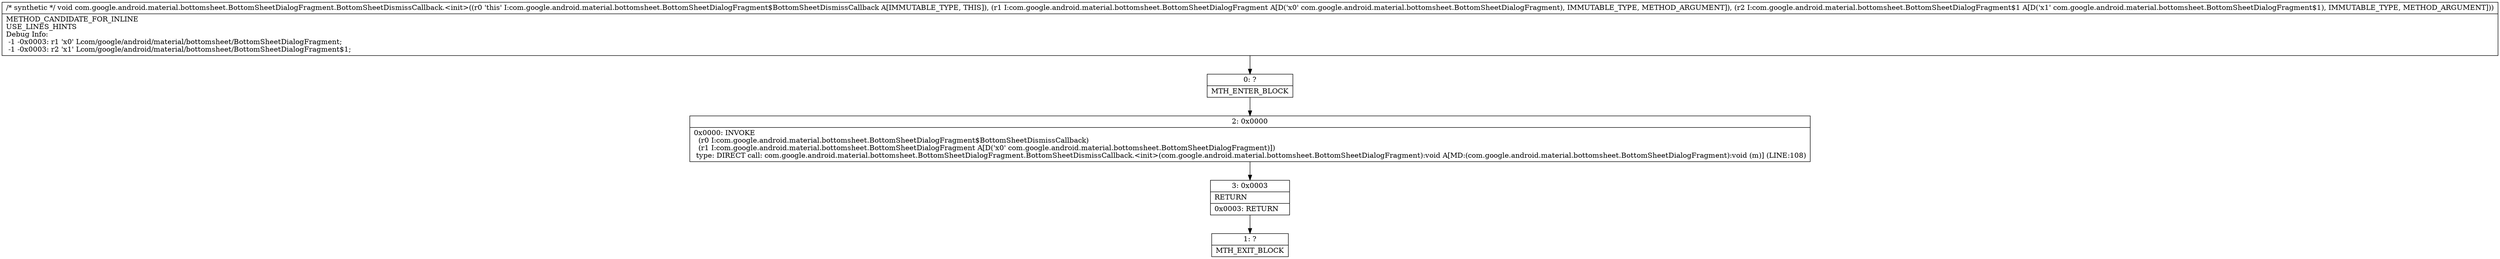 digraph "CFG forcom.google.android.material.bottomsheet.BottomSheetDialogFragment.BottomSheetDismissCallback.\<init\>(Lcom\/google\/android\/material\/bottomsheet\/BottomSheetDialogFragment;Lcom\/google\/android\/material\/bottomsheet\/BottomSheetDialogFragment$1;)V" {
Node_0 [shape=record,label="{0\:\ ?|MTH_ENTER_BLOCK\l}"];
Node_2 [shape=record,label="{2\:\ 0x0000|0x0000: INVOKE  \l  (r0 I:com.google.android.material.bottomsheet.BottomSheetDialogFragment$BottomSheetDismissCallback)\l  (r1 I:com.google.android.material.bottomsheet.BottomSheetDialogFragment A[D('x0' com.google.android.material.bottomsheet.BottomSheetDialogFragment)])\l type: DIRECT call: com.google.android.material.bottomsheet.BottomSheetDialogFragment.BottomSheetDismissCallback.\<init\>(com.google.android.material.bottomsheet.BottomSheetDialogFragment):void A[MD:(com.google.android.material.bottomsheet.BottomSheetDialogFragment):void (m)] (LINE:108)\l}"];
Node_3 [shape=record,label="{3\:\ 0x0003|RETURN\l|0x0003: RETURN   \l}"];
Node_1 [shape=record,label="{1\:\ ?|MTH_EXIT_BLOCK\l}"];
MethodNode[shape=record,label="{\/* synthetic *\/ void com.google.android.material.bottomsheet.BottomSheetDialogFragment.BottomSheetDismissCallback.\<init\>((r0 'this' I:com.google.android.material.bottomsheet.BottomSheetDialogFragment$BottomSheetDismissCallback A[IMMUTABLE_TYPE, THIS]), (r1 I:com.google.android.material.bottomsheet.BottomSheetDialogFragment A[D('x0' com.google.android.material.bottomsheet.BottomSheetDialogFragment), IMMUTABLE_TYPE, METHOD_ARGUMENT]), (r2 I:com.google.android.material.bottomsheet.BottomSheetDialogFragment$1 A[D('x1' com.google.android.material.bottomsheet.BottomSheetDialogFragment$1), IMMUTABLE_TYPE, METHOD_ARGUMENT]))  | METHOD_CANDIDATE_FOR_INLINE\lUSE_LINES_HINTS\lDebug Info:\l  \-1 \-0x0003: r1 'x0' Lcom\/google\/android\/material\/bottomsheet\/BottomSheetDialogFragment;\l  \-1 \-0x0003: r2 'x1' Lcom\/google\/android\/material\/bottomsheet\/BottomSheetDialogFragment$1;\l}"];
MethodNode -> Node_0;Node_0 -> Node_2;
Node_2 -> Node_3;
Node_3 -> Node_1;
}

